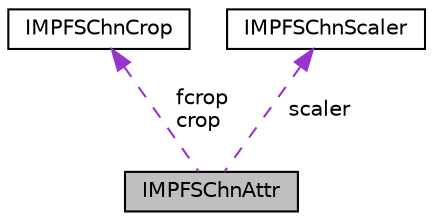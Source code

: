 digraph "IMPFSChnAttr"
{
 // LATEX_PDF_SIZE
  edge [fontname="Helvetica",fontsize="10",labelfontname="Helvetica",labelfontsize="10"];
  node [fontname="Helvetica",fontsize="10",shape=record];
  Node1 [label="IMPFSChnAttr",height=0.2,width=0.4,color="black", fillcolor="grey75", style="filled", fontcolor="black",tooltip="通道属性结构体"];
  Node2 -> Node1 [dir="back",color="darkorchid3",fontsize="10",style="dashed",label=" fcrop\ncrop" ,fontname="Helvetica"];
  Node2 [label="IMPFSChnCrop",height=0.2,width=0.4,color="black", fillcolor="white", style="filled",URL="$struct_i_m_p_f_s_chn_crop.html",tooltip="通道裁剪结构体"];
  Node3 -> Node1 [dir="back",color="darkorchid3",fontsize="10",style="dashed",label=" scaler" ,fontname="Helvetica"];
  Node3 [label="IMPFSChnScaler",height=0.2,width=0.4,color="black", fillcolor="white", style="filled",URL="$struct_i_m_p_f_s_chn_scaler.html",tooltip="通道缩放结构体"];
}
